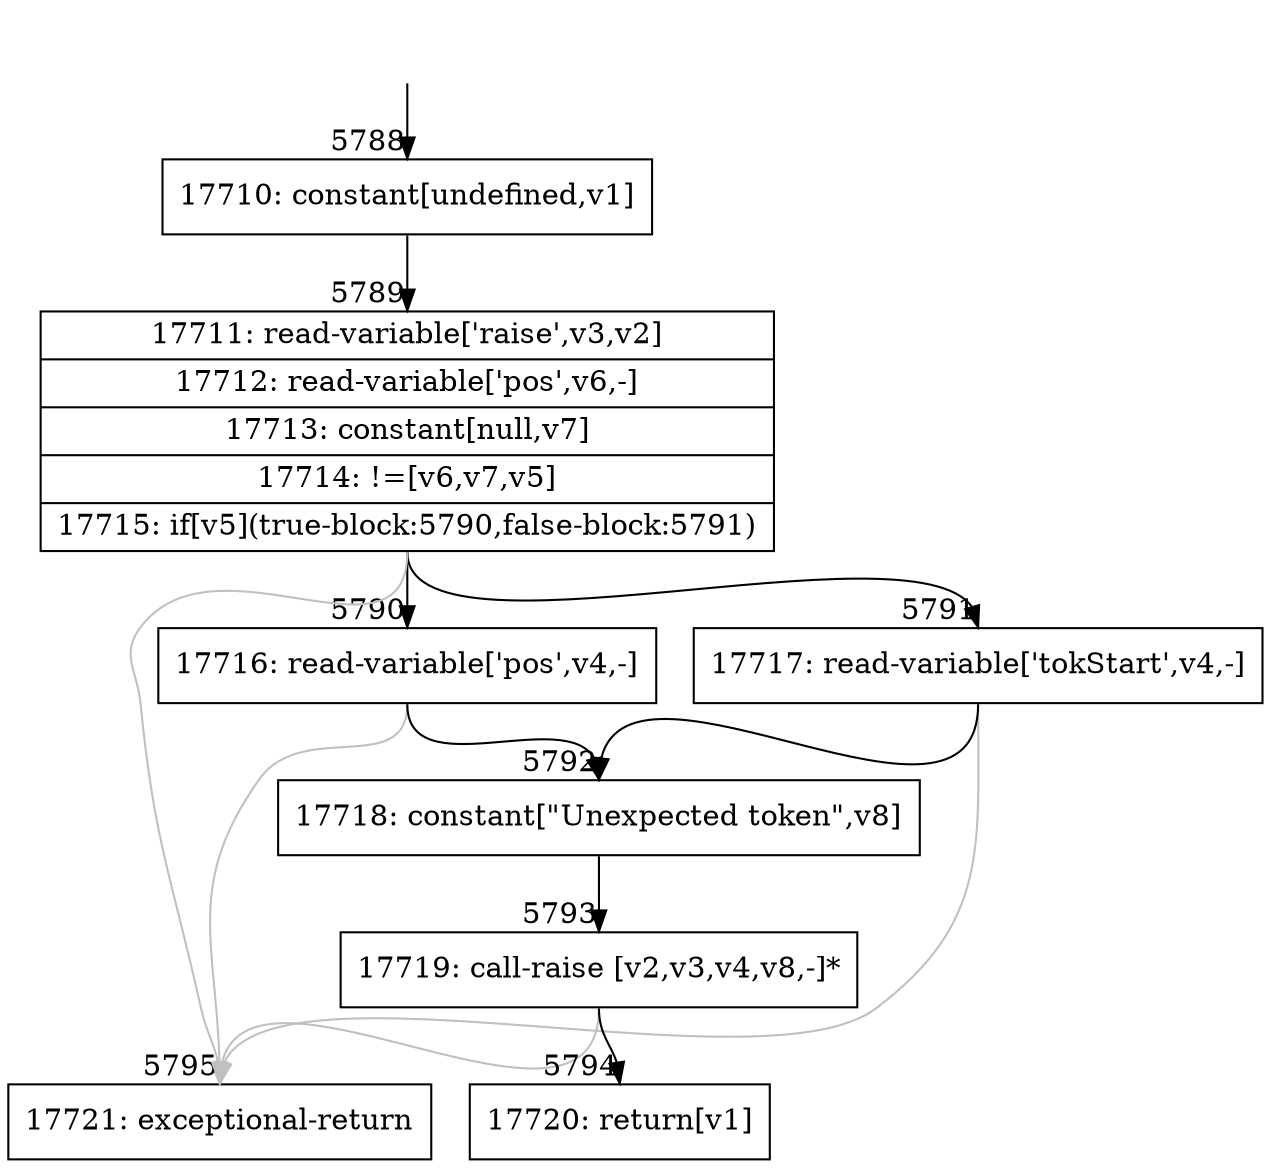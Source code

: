 digraph {
rankdir="TD"
BB_entry340[shape=none,label=""];
BB_entry340 -> BB5788 [tailport=s, headport=n, headlabel="    5788"]
BB5788 [shape=record label="{17710: constant[undefined,v1]}" ] 
BB5788 -> BB5789 [tailport=s, headport=n, headlabel="      5789"]
BB5789 [shape=record label="{17711: read-variable['raise',v3,v2]|17712: read-variable['pos',v6,-]|17713: constant[null,v7]|17714: !=[v6,v7,v5]|17715: if[v5](true-block:5790,false-block:5791)}" ] 
BB5789 -> BB5790 [tailport=s, headport=n, headlabel="      5790"]
BB5789 -> BB5791 [tailport=s, headport=n, headlabel="      5791"]
BB5789 -> BB5795 [tailport=s, headport=n, color=gray, headlabel="      5795"]
BB5790 [shape=record label="{17716: read-variable['pos',v4,-]}" ] 
BB5790 -> BB5792 [tailport=s, headport=n, headlabel="      5792"]
BB5790 -> BB5795 [tailport=s, headport=n, color=gray]
BB5791 [shape=record label="{17717: read-variable['tokStart',v4,-]}" ] 
BB5791 -> BB5792 [tailport=s, headport=n]
BB5791 -> BB5795 [tailport=s, headport=n, color=gray]
BB5792 [shape=record label="{17718: constant[\"Unexpected token\",v8]}" ] 
BB5792 -> BB5793 [tailport=s, headport=n, headlabel="      5793"]
BB5793 [shape=record label="{17719: call-raise [v2,v3,v4,v8,-]*}" ] 
BB5793 -> BB5794 [tailport=s, headport=n, headlabel="      5794"]
BB5793 -> BB5795 [tailport=s, headport=n, color=gray]
BB5794 [shape=record label="{17720: return[v1]}" ] 
BB5795 [shape=record label="{17721: exceptional-return}" ] 
//#$~ 5839
}
